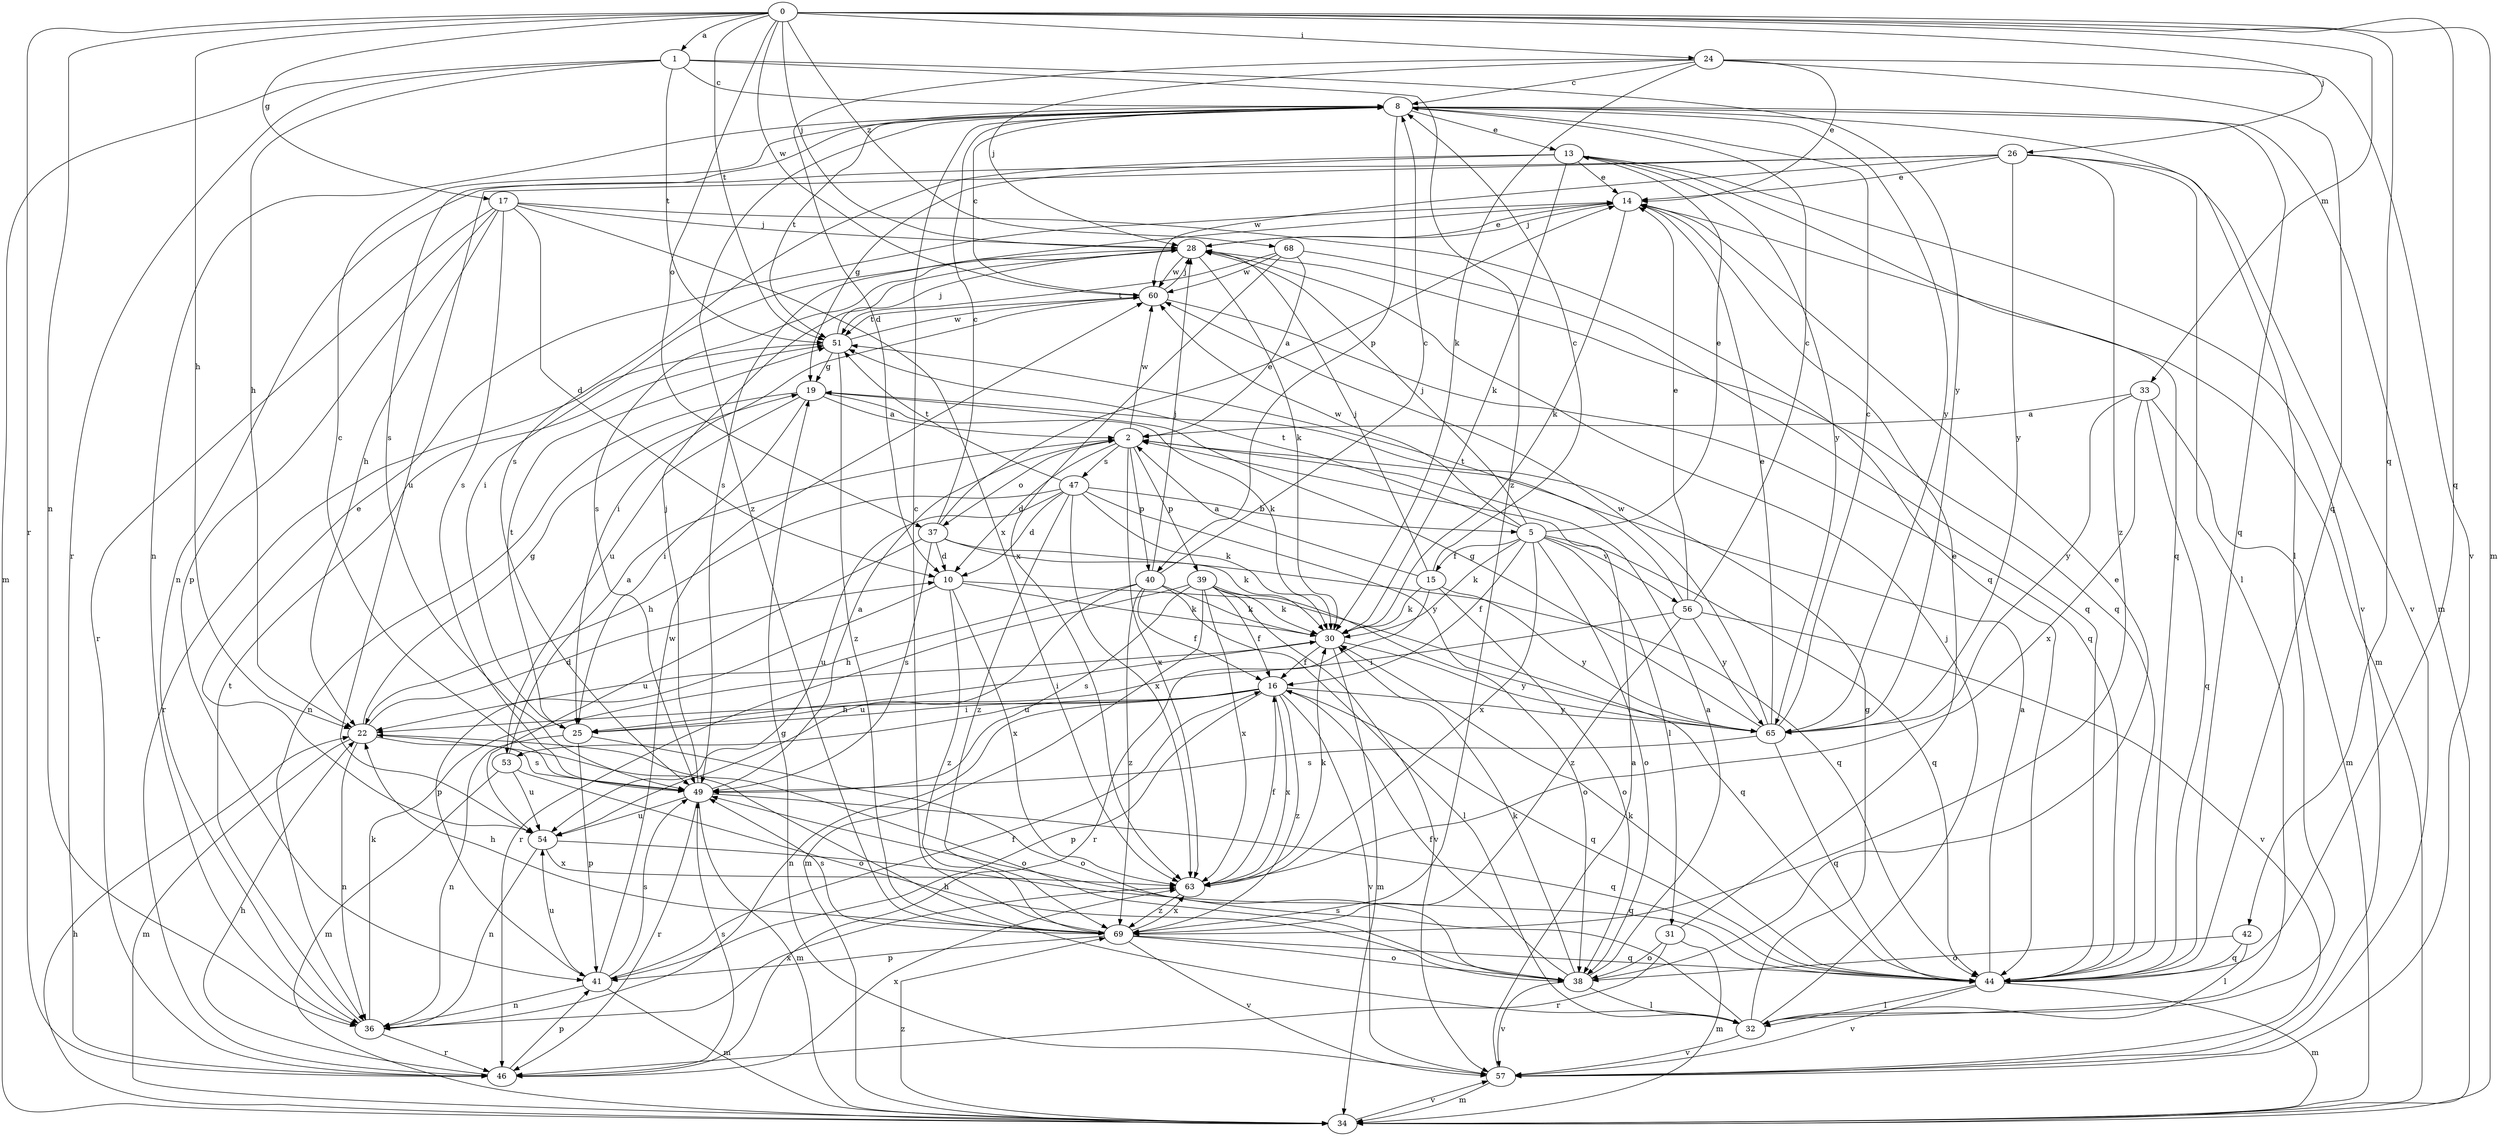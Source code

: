 strict digraph  {
0;
1;
2;
5;
8;
10;
13;
14;
15;
16;
17;
19;
22;
24;
25;
26;
28;
30;
31;
32;
33;
34;
36;
37;
38;
39;
40;
41;
42;
44;
46;
47;
49;
51;
53;
54;
56;
57;
60;
63;
65;
68;
69;
0 -> 1  [label=a];
0 -> 17  [label=g];
0 -> 22  [label=h];
0 -> 24  [label=i];
0 -> 26  [label=j];
0 -> 28  [label=j];
0 -> 33  [label=m];
0 -> 34  [label=m];
0 -> 36  [label=n];
0 -> 37  [label=o];
0 -> 42  [label=q];
0 -> 44  [label=q];
0 -> 46  [label=r];
0 -> 51  [label=t];
0 -> 60  [label=w];
0 -> 68  [label=z];
1 -> 8  [label=c];
1 -> 22  [label=h];
1 -> 34  [label=m];
1 -> 46  [label=r];
1 -> 51  [label=t];
1 -> 65  [label=y];
1 -> 69  [label=z];
2 -> 10  [label=d];
2 -> 37  [label=o];
2 -> 39  [label=p];
2 -> 40  [label=p];
2 -> 47  [label=s];
2 -> 60  [label=w];
2 -> 63  [label=x];
5 -> 13  [label=e];
5 -> 15  [label=f];
5 -> 16  [label=f];
5 -> 28  [label=j];
5 -> 30  [label=k];
5 -> 31  [label=l];
5 -> 38  [label=o];
5 -> 44  [label=q];
5 -> 51  [label=t];
5 -> 56  [label=v];
5 -> 60  [label=w];
5 -> 63  [label=x];
8 -> 13  [label=e];
8 -> 32  [label=l];
8 -> 34  [label=m];
8 -> 36  [label=n];
8 -> 40  [label=p];
8 -> 44  [label=q];
8 -> 49  [label=s];
8 -> 51  [label=t];
8 -> 65  [label=y];
8 -> 69  [label=z];
10 -> 30  [label=k];
10 -> 41  [label=p];
10 -> 44  [label=q];
10 -> 63  [label=x];
10 -> 69  [label=z];
13 -> 14  [label=e];
13 -> 19  [label=g];
13 -> 30  [label=k];
13 -> 44  [label=q];
13 -> 49  [label=s];
13 -> 57  [label=v];
13 -> 65  [label=y];
14 -> 28  [label=j];
14 -> 30  [label=k];
14 -> 34  [label=m];
14 -> 49  [label=s];
15 -> 2  [label=a];
15 -> 8  [label=c];
15 -> 28  [label=j];
15 -> 30  [label=k];
15 -> 38  [label=o];
15 -> 46  [label=r];
15 -> 65  [label=y];
16 -> 22  [label=h];
16 -> 25  [label=i];
16 -> 36  [label=n];
16 -> 41  [label=p];
16 -> 44  [label=q];
16 -> 53  [label=u];
16 -> 57  [label=v];
16 -> 63  [label=x];
16 -> 65  [label=y];
16 -> 69  [label=z];
17 -> 10  [label=d];
17 -> 22  [label=h];
17 -> 28  [label=j];
17 -> 41  [label=p];
17 -> 44  [label=q];
17 -> 46  [label=r];
17 -> 49  [label=s];
17 -> 63  [label=x];
19 -> 2  [label=a];
19 -> 25  [label=i];
19 -> 30  [label=k];
19 -> 36  [label=n];
19 -> 53  [label=u];
22 -> 10  [label=d];
22 -> 19  [label=g];
22 -> 34  [label=m];
22 -> 36  [label=n];
22 -> 38  [label=o];
22 -> 49  [label=s];
24 -> 8  [label=c];
24 -> 10  [label=d];
24 -> 14  [label=e];
24 -> 28  [label=j];
24 -> 30  [label=k];
24 -> 44  [label=q];
24 -> 57  [label=v];
25 -> 36  [label=n];
25 -> 38  [label=o];
25 -> 41  [label=p];
25 -> 51  [label=t];
26 -> 14  [label=e];
26 -> 32  [label=l];
26 -> 36  [label=n];
26 -> 54  [label=u];
26 -> 57  [label=v];
26 -> 60  [label=w];
26 -> 65  [label=y];
26 -> 69  [label=z];
28 -> 14  [label=e];
28 -> 25  [label=i];
28 -> 30  [label=k];
28 -> 44  [label=q];
28 -> 49  [label=s];
28 -> 60  [label=w];
30 -> 16  [label=f];
30 -> 25  [label=i];
30 -> 34  [label=m];
30 -> 65  [label=y];
31 -> 14  [label=e];
31 -> 34  [label=m];
31 -> 38  [label=o];
31 -> 46  [label=r];
32 -> 19  [label=g];
32 -> 22  [label=h];
32 -> 28  [label=j];
32 -> 49  [label=s];
32 -> 57  [label=v];
33 -> 2  [label=a];
33 -> 34  [label=m];
33 -> 44  [label=q];
33 -> 63  [label=x];
33 -> 65  [label=y];
34 -> 22  [label=h];
34 -> 57  [label=v];
34 -> 69  [label=z];
36 -> 30  [label=k];
36 -> 46  [label=r];
36 -> 51  [label=t];
36 -> 63  [label=x];
37 -> 8  [label=c];
37 -> 10  [label=d];
37 -> 14  [label=e];
37 -> 30  [label=k];
37 -> 44  [label=q];
37 -> 49  [label=s];
37 -> 54  [label=u];
38 -> 2  [label=a];
38 -> 14  [label=e];
38 -> 16  [label=f];
38 -> 30  [label=k];
38 -> 32  [label=l];
38 -> 57  [label=v];
39 -> 16  [label=f];
39 -> 30  [label=k];
39 -> 34  [label=m];
39 -> 38  [label=o];
39 -> 46  [label=r];
39 -> 49  [label=s];
39 -> 57  [label=v];
39 -> 63  [label=x];
40 -> 8  [label=c];
40 -> 16  [label=f];
40 -> 22  [label=h];
40 -> 28  [label=j];
40 -> 30  [label=k];
40 -> 32  [label=l];
40 -> 54  [label=u];
40 -> 69  [label=z];
41 -> 16  [label=f];
41 -> 34  [label=m];
41 -> 36  [label=n];
41 -> 49  [label=s];
41 -> 54  [label=u];
41 -> 60  [label=w];
42 -> 32  [label=l];
42 -> 38  [label=o];
42 -> 44  [label=q];
44 -> 2  [label=a];
44 -> 30  [label=k];
44 -> 32  [label=l];
44 -> 34  [label=m];
44 -> 57  [label=v];
46 -> 22  [label=h];
46 -> 41  [label=p];
46 -> 49  [label=s];
46 -> 63  [label=x];
47 -> 5  [label=b];
47 -> 10  [label=d];
47 -> 22  [label=h];
47 -> 30  [label=k];
47 -> 51  [label=t];
47 -> 54  [label=u];
47 -> 63  [label=x];
47 -> 65  [label=y];
47 -> 69  [label=z];
49 -> 2  [label=a];
49 -> 8  [label=c];
49 -> 28  [label=j];
49 -> 34  [label=m];
49 -> 44  [label=q];
49 -> 46  [label=r];
49 -> 54  [label=u];
51 -> 19  [label=g];
51 -> 28  [label=j];
51 -> 46  [label=r];
51 -> 60  [label=w];
51 -> 69  [label=z];
53 -> 2  [label=a];
53 -> 34  [label=m];
53 -> 38  [label=o];
53 -> 54  [label=u];
54 -> 14  [label=e];
54 -> 36  [label=n];
54 -> 44  [label=q];
54 -> 63  [label=x];
56 -> 8  [label=c];
56 -> 14  [label=e];
56 -> 25  [label=i];
56 -> 51  [label=t];
56 -> 57  [label=v];
56 -> 65  [label=y];
56 -> 69  [label=z];
57 -> 2  [label=a];
57 -> 19  [label=g];
57 -> 34  [label=m];
60 -> 8  [label=c];
60 -> 25  [label=i];
60 -> 28  [label=j];
60 -> 44  [label=q];
60 -> 51  [label=t];
63 -> 16  [label=f];
63 -> 30  [label=k];
63 -> 69  [label=z];
65 -> 8  [label=c];
65 -> 14  [label=e];
65 -> 19  [label=g];
65 -> 44  [label=q];
65 -> 49  [label=s];
65 -> 60  [label=w];
68 -> 2  [label=a];
68 -> 44  [label=q];
68 -> 51  [label=t];
68 -> 60  [label=w];
68 -> 63  [label=x];
69 -> 8  [label=c];
69 -> 22  [label=h];
69 -> 38  [label=o];
69 -> 41  [label=p];
69 -> 44  [label=q];
69 -> 49  [label=s];
69 -> 57  [label=v];
69 -> 63  [label=x];
}
